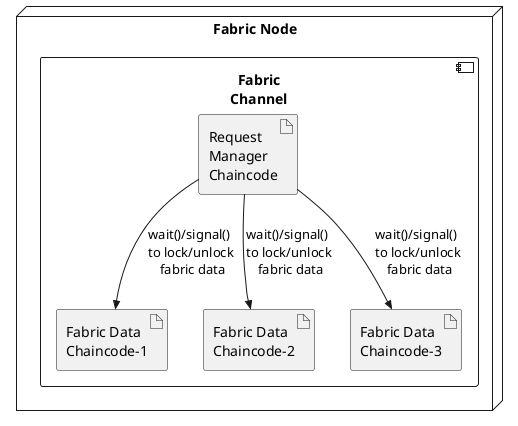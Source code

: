 @startuml


node "Fabric Node" {
    component "Fabric\nChannel"{
        artifact "Request\nManager\nChaincode" as requestCC
        artifact "Fabric Data\nChaincode-1" as cc1
        artifact "Fabric Data\nChaincode-2" as cc2
        artifact "Fabric Data\nChaincode-3" as cc3
        requestCC -->> cc1: wait()/signal() \nto lock/unlock\n fabric data
        requestCC -->> cc2: wait()/signal() \nto lock/unlock\n fabric data
        requestCC -->> cc3: wait()/signal() \nto lock/unlock\n fabric data
    }
}


@enduml